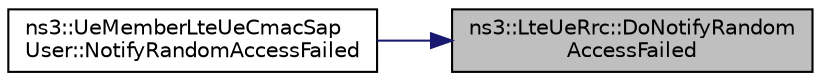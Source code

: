 digraph "ns3::LteUeRrc::DoNotifyRandomAccessFailed"
{
 // LATEX_PDF_SIZE
  edge [fontname="Helvetica",fontsize="10",labelfontname="Helvetica",labelfontsize="10"];
  node [fontname="Helvetica",fontsize="10",shape=record];
  rankdir="RL";
  Node1 [label="ns3::LteUeRrc::DoNotifyRandom\lAccessFailed",height=0.2,width=0.4,color="black", fillcolor="grey75", style="filled", fontcolor="black",tooltip="Notify random access failed function."];
  Node1 -> Node2 [dir="back",color="midnightblue",fontsize="10",style="solid",fontname="Helvetica"];
  Node2 [label="ns3::UeMemberLteUeCmacSap\lUser::NotifyRandomAccessFailed",height=0.2,width=0.4,color="black", fillcolor="white", style="filled",URL="$classns3_1_1_ue_member_lte_ue_cmac_sap_user.html#adb702d5107fb086a478363f1f93ed0e9",tooltip="Notify the RRC that the MAC Random Access procedure failed."];
}
